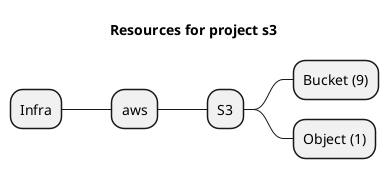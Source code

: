 @startmindmap
title Resources for project s3
skinparam monochrome true
+ Infra
++ aws
+++ S3
++++ Bucket (9)
++++ Object (1)
@endmindmap